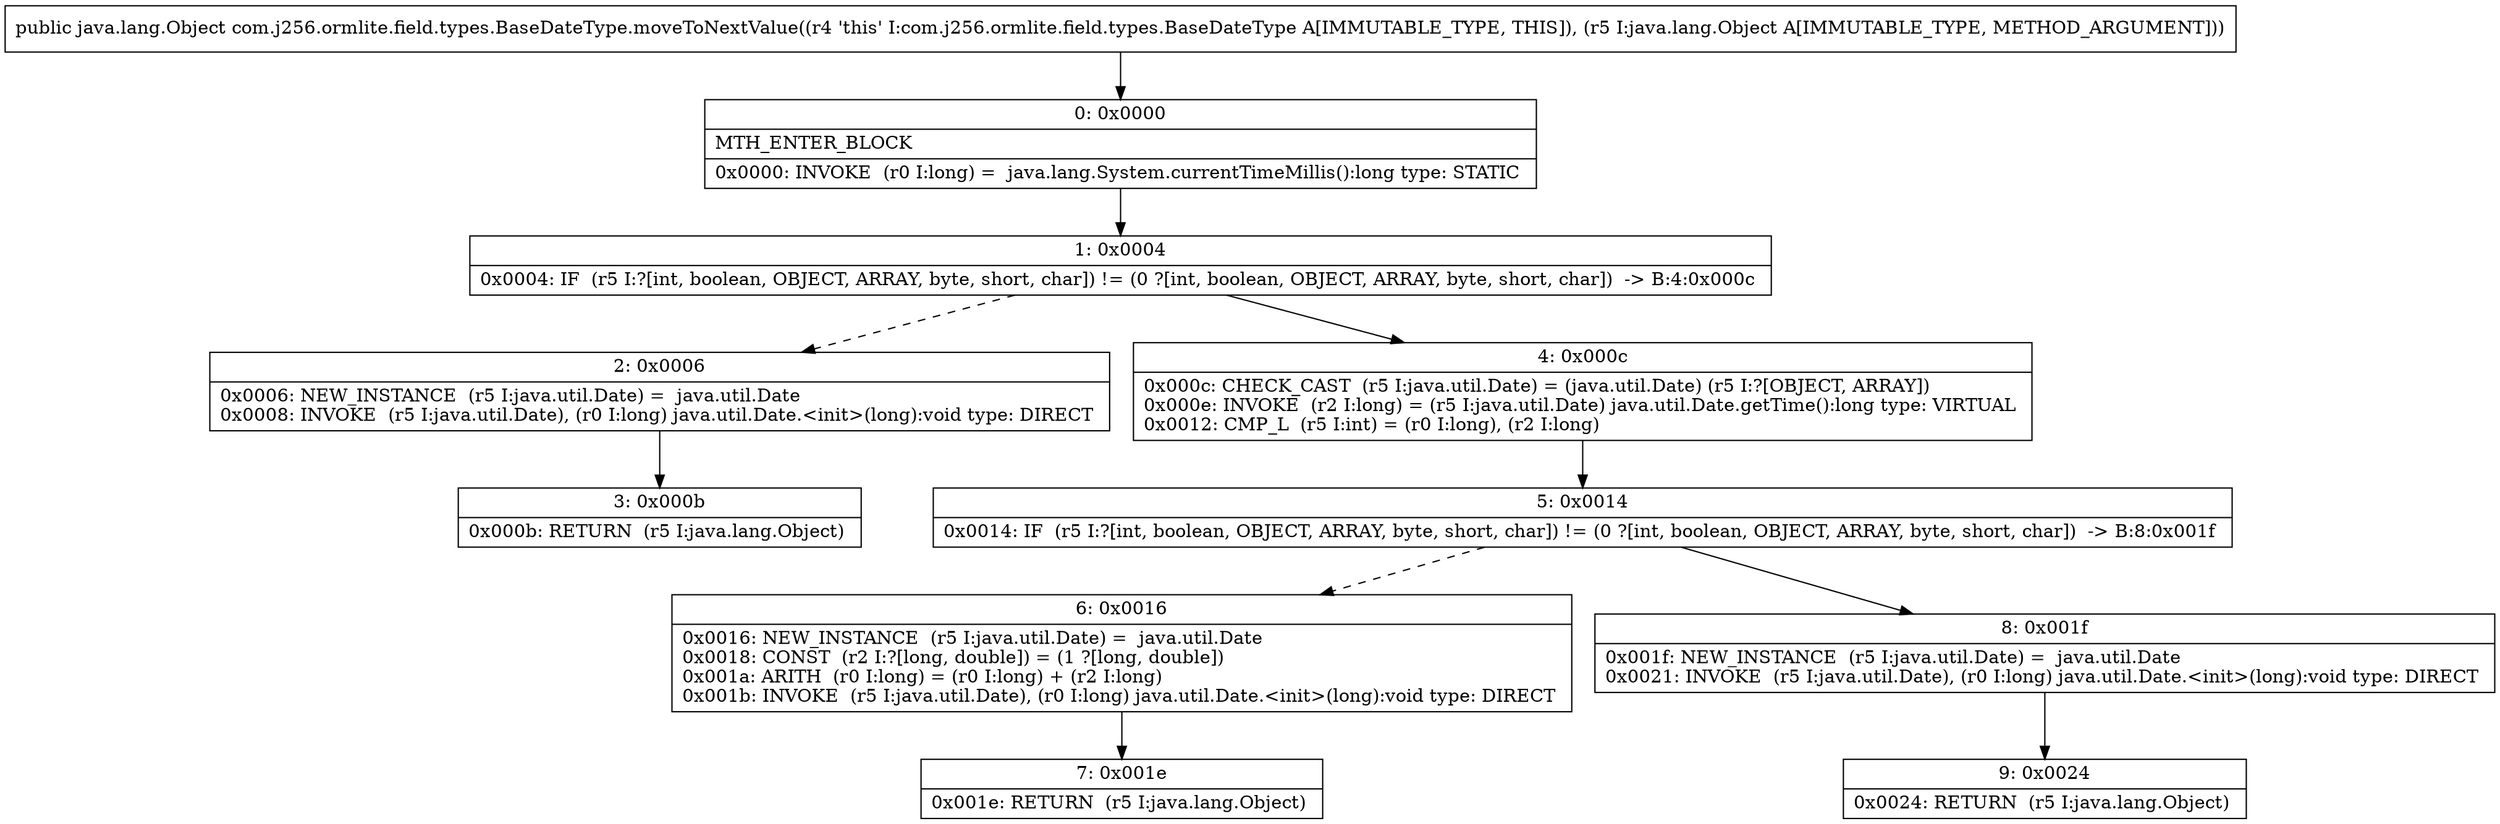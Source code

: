 digraph "CFG forcom.j256.ormlite.field.types.BaseDateType.moveToNextValue(Ljava\/lang\/Object;)Ljava\/lang\/Object;" {
Node_0 [shape=record,label="{0\:\ 0x0000|MTH_ENTER_BLOCK\l|0x0000: INVOKE  (r0 I:long) =  java.lang.System.currentTimeMillis():long type: STATIC \l}"];
Node_1 [shape=record,label="{1\:\ 0x0004|0x0004: IF  (r5 I:?[int, boolean, OBJECT, ARRAY, byte, short, char]) != (0 ?[int, boolean, OBJECT, ARRAY, byte, short, char])  \-\> B:4:0x000c \l}"];
Node_2 [shape=record,label="{2\:\ 0x0006|0x0006: NEW_INSTANCE  (r5 I:java.util.Date) =  java.util.Date \l0x0008: INVOKE  (r5 I:java.util.Date), (r0 I:long) java.util.Date.\<init\>(long):void type: DIRECT \l}"];
Node_3 [shape=record,label="{3\:\ 0x000b|0x000b: RETURN  (r5 I:java.lang.Object) \l}"];
Node_4 [shape=record,label="{4\:\ 0x000c|0x000c: CHECK_CAST  (r5 I:java.util.Date) = (java.util.Date) (r5 I:?[OBJECT, ARRAY]) \l0x000e: INVOKE  (r2 I:long) = (r5 I:java.util.Date) java.util.Date.getTime():long type: VIRTUAL \l0x0012: CMP_L  (r5 I:int) = (r0 I:long), (r2 I:long) \l}"];
Node_5 [shape=record,label="{5\:\ 0x0014|0x0014: IF  (r5 I:?[int, boolean, OBJECT, ARRAY, byte, short, char]) != (0 ?[int, boolean, OBJECT, ARRAY, byte, short, char])  \-\> B:8:0x001f \l}"];
Node_6 [shape=record,label="{6\:\ 0x0016|0x0016: NEW_INSTANCE  (r5 I:java.util.Date) =  java.util.Date \l0x0018: CONST  (r2 I:?[long, double]) = (1 ?[long, double]) \l0x001a: ARITH  (r0 I:long) = (r0 I:long) + (r2 I:long) \l0x001b: INVOKE  (r5 I:java.util.Date), (r0 I:long) java.util.Date.\<init\>(long):void type: DIRECT \l}"];
Node_7 [shape=record,label="{7\:\ 0x001e|0x001e: RETURN  (r5 I:java.lang.Object) \l}"];
Node_8 [shape=record,label="{8\:\ 0x001f|0x001f: NEW_INSTANCE  (r5 I:java.util.Date) =  java.util.Date \l0x0021: INVOKE  (r5 I:java.util.Date), (r0 I:long) java.util.Date.\<init\>(long):void type: DIRECT \l}"];
Node_9 [shape=record,label="{9\:\ 0x0024|0x0024: RETURN  (r5 I:java.lang.Object) \l}"];
MethodNode[shape=record,label="{public java.lang.Object com.j256.ormlite.field.types.BaseDateType.moveToNextValue((r4 'this' I:com.j256.ormlite.field.types.BaseDateType A[IMMUTABLE_TYPE, THIS]), (r5 I:java.lang.Object A[IMMUTABLE_TYPE, METHOD_ARGUMENT])) }"];
MethodNode -> Node_0;
Node_0 -> Node_1;
Node_1 -> Node_2[style=dashed];
Node_1 -> Node_4;
Node_2 -> Node_3;
Node_4 -> Node_5;
Node_5 -> Node_6[style=dashed];
Node_5 -> Node_8;
Node_6 -> Node_7;
Node_8 -> Node_9;
}

